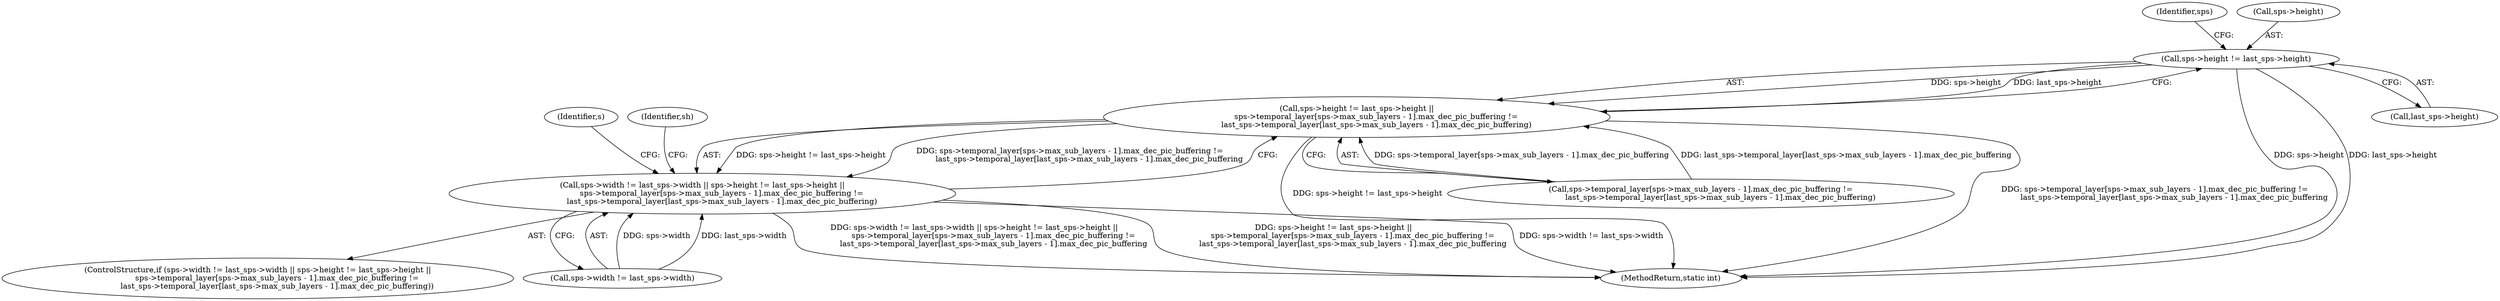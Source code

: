 digraph "0_FFmpeg_54655623a82632e7624714d7b2a3e039dc5faa7e_0@pointer" {
"1000378" [label="(Call,sps->height != last_sps->height)"];
"1000377" [label="(Call,sps->height != last_sps->height ||\n                sps->temporal_layer[sps->max_sub_layers - 1].max_dec_pic_buffering !=\n                last_sps->temporal_layer[last_sps->max_sub_layers - 1].max_dec_pic_buffering)"];
"1000369" [label="(Call,sps->width != last_sps->width || sps->height != last_sps->height ||\n                sps->temporal_layer[sps->max_sub_layers - 1].max_dec_pic_buffering !=\n                last_sps->temporal_layer[last_sps->max_sub_layers - 1].max_dec_pic_buffering)"];
"1000385" [label="(Call,sps->temporal_layer[sps->max_sub_layers - 1].max_dec_pic_buffering !=\n                last_sps->temporal_layer[last_sps->max_sub_layers - 1].max_dec_pic_buffering)"];
"1000369" [label="(Call,sps->width != last_sps->width || sps->height != last_sps->height ||\n                sps->temporal_layer[sps->max_sub_layers - 1].max_dec_pic_buffering !=\n                last_sps->temporal_layer[last_sps->max_sub_layers - 1].max_dec_pic_buffering)"];
"1000368" [label="(ControlStructure,if (sps->width != last_sps->width || sps->height != last_sps->height ||\n                sps->temporal_layer[sps->max_sub_layers - 1].max_dec_pic_buffering !=\n                last_sps->temporal_layer[last_sps->max_sub_layers - 1].max_dec_pic_buffering))"];
"1000414" [label="(Identifier,s)"];
"1000389" [label="(Identifier,sps)"];
"1000377" [label="(Call,sps->height != last_sps->height ||\n                sps->temporal_layer[sps->max_sub_layers - 1].max_dec_pic_buffering !=\n                last_sps->temporal_layer[last_sps->max_sub_layers - 1].max_dec_pic_buffering)"];
"1002212" [label="(MethodReturn,static int)"];
"1000410" [label="(Identifier,sh)"];
"1000378" [label="(Call,sps->height != last_sps->height)"];
"1000382" [label="(Call,last_sps->height)"];
"1000379" [label="(Call,sps->height)"];
"1000370" [label="(Call,sps->width != last_sps->width)"];
"1000378" -> "1000377"  [label="AST: "];
"1000378" -> "1000382"  [label="CFG: "];
"1000379" -> "1000378"  [label="AST: "];
"1000382" -> "1000378"  [label="AST: "];
"1000389" -> "1000378"  [label="CFG: "];
"1000377" -> "1000378"  [label="CFG: "];
"1000378" -> "1002212"  [label="DDG: sps->height"];
"1000378" -> "1002212"  [label="DDG: last_sps->height"];
"1000378" -> "1000377"  [label="DDG: sps->height"];
"1000378" -> "1000377"  [label="DDG: last_sps->height"];
"1000377" -> "1000369"  [label="AST: "];
"1000377" -> "1000385"  [label="CFG: "];
"1000385" -> "1000377"  [label="AST: "];
"1000369" -> "1000377"  [label="CFG: "];
"1000377" -> "1002212"  [label="DDG: sps->height != last_sps->height"];
"1000377" -> "1002212"  [label="DDG: sps->temporal_layer[sps->max_sub_layers - 1].max_dec_pic_buffering !=\n                last_sps->temporal_layer[last_sps->max_sub_layers - 1].max_dec_pic_buffering"];
"1000377" -> "1000369"  [label="DDG: sps->height != last_sps->height"];
"1000377" -> "1000369"  [label="DDG: sps->temporal_layer[sps->max_sub_layers - 1].max_dec_pic_buffering !=\n                last_sps->temporal_layer[last_sps->max_sub_layers - 1].max_dec_pic_buffering"];
"1000385" -> "1000377"  [label="DDG: sps->temporal_layer[sps->max_sub_layers - 1].max_dec_pic_buffering"];
"1000385" -> "1000377"  [label="DDG: last_sps->temporal_layer[last_sps->max_sub_layers - 1].max_dec_pic_buffering"];
"1000369" -> "1000368"  [label="AST: "];
"1000369" -> "1000370"  [label="CFG: "];
"1000370" -> "1000369"  [label="AST: "];
"1000410" -> "1000369"  [label="CFG: "];
"1000414" -> "1000369"  [label="CFG: "];
"1000369" -> "1002212"  [label="DDG: sps->width != last_sps->width || sps->height != last_sps->height ||\n                sps->temporal_layer[sps->max_sub_layers - 1].max_dec_pic_buffering !=\n                last_sps->temporal_layer[last_sps->max_sub_layers - 1].max_dec_pic_buffering"];
"1000369" -> "1002212"  [label="DDG: sps->height != last_sps->height ||\n                sps->temporal_layer[sps->max_sub_layers - 1].max_dec_pic_buffering !=\n                last_sps->temporal_layer[last_sps->max_sub_layers - 1].max_dec_pic_buffering"];
"1000369" -> "1002212"  [label="DDG: sps->width != last_sps->width"];
"1000370" -> "1000369"  [label="DDG: sps->width"];
"1000370" -> "1000369"  [label="DDG: last_sps->width"];
}
